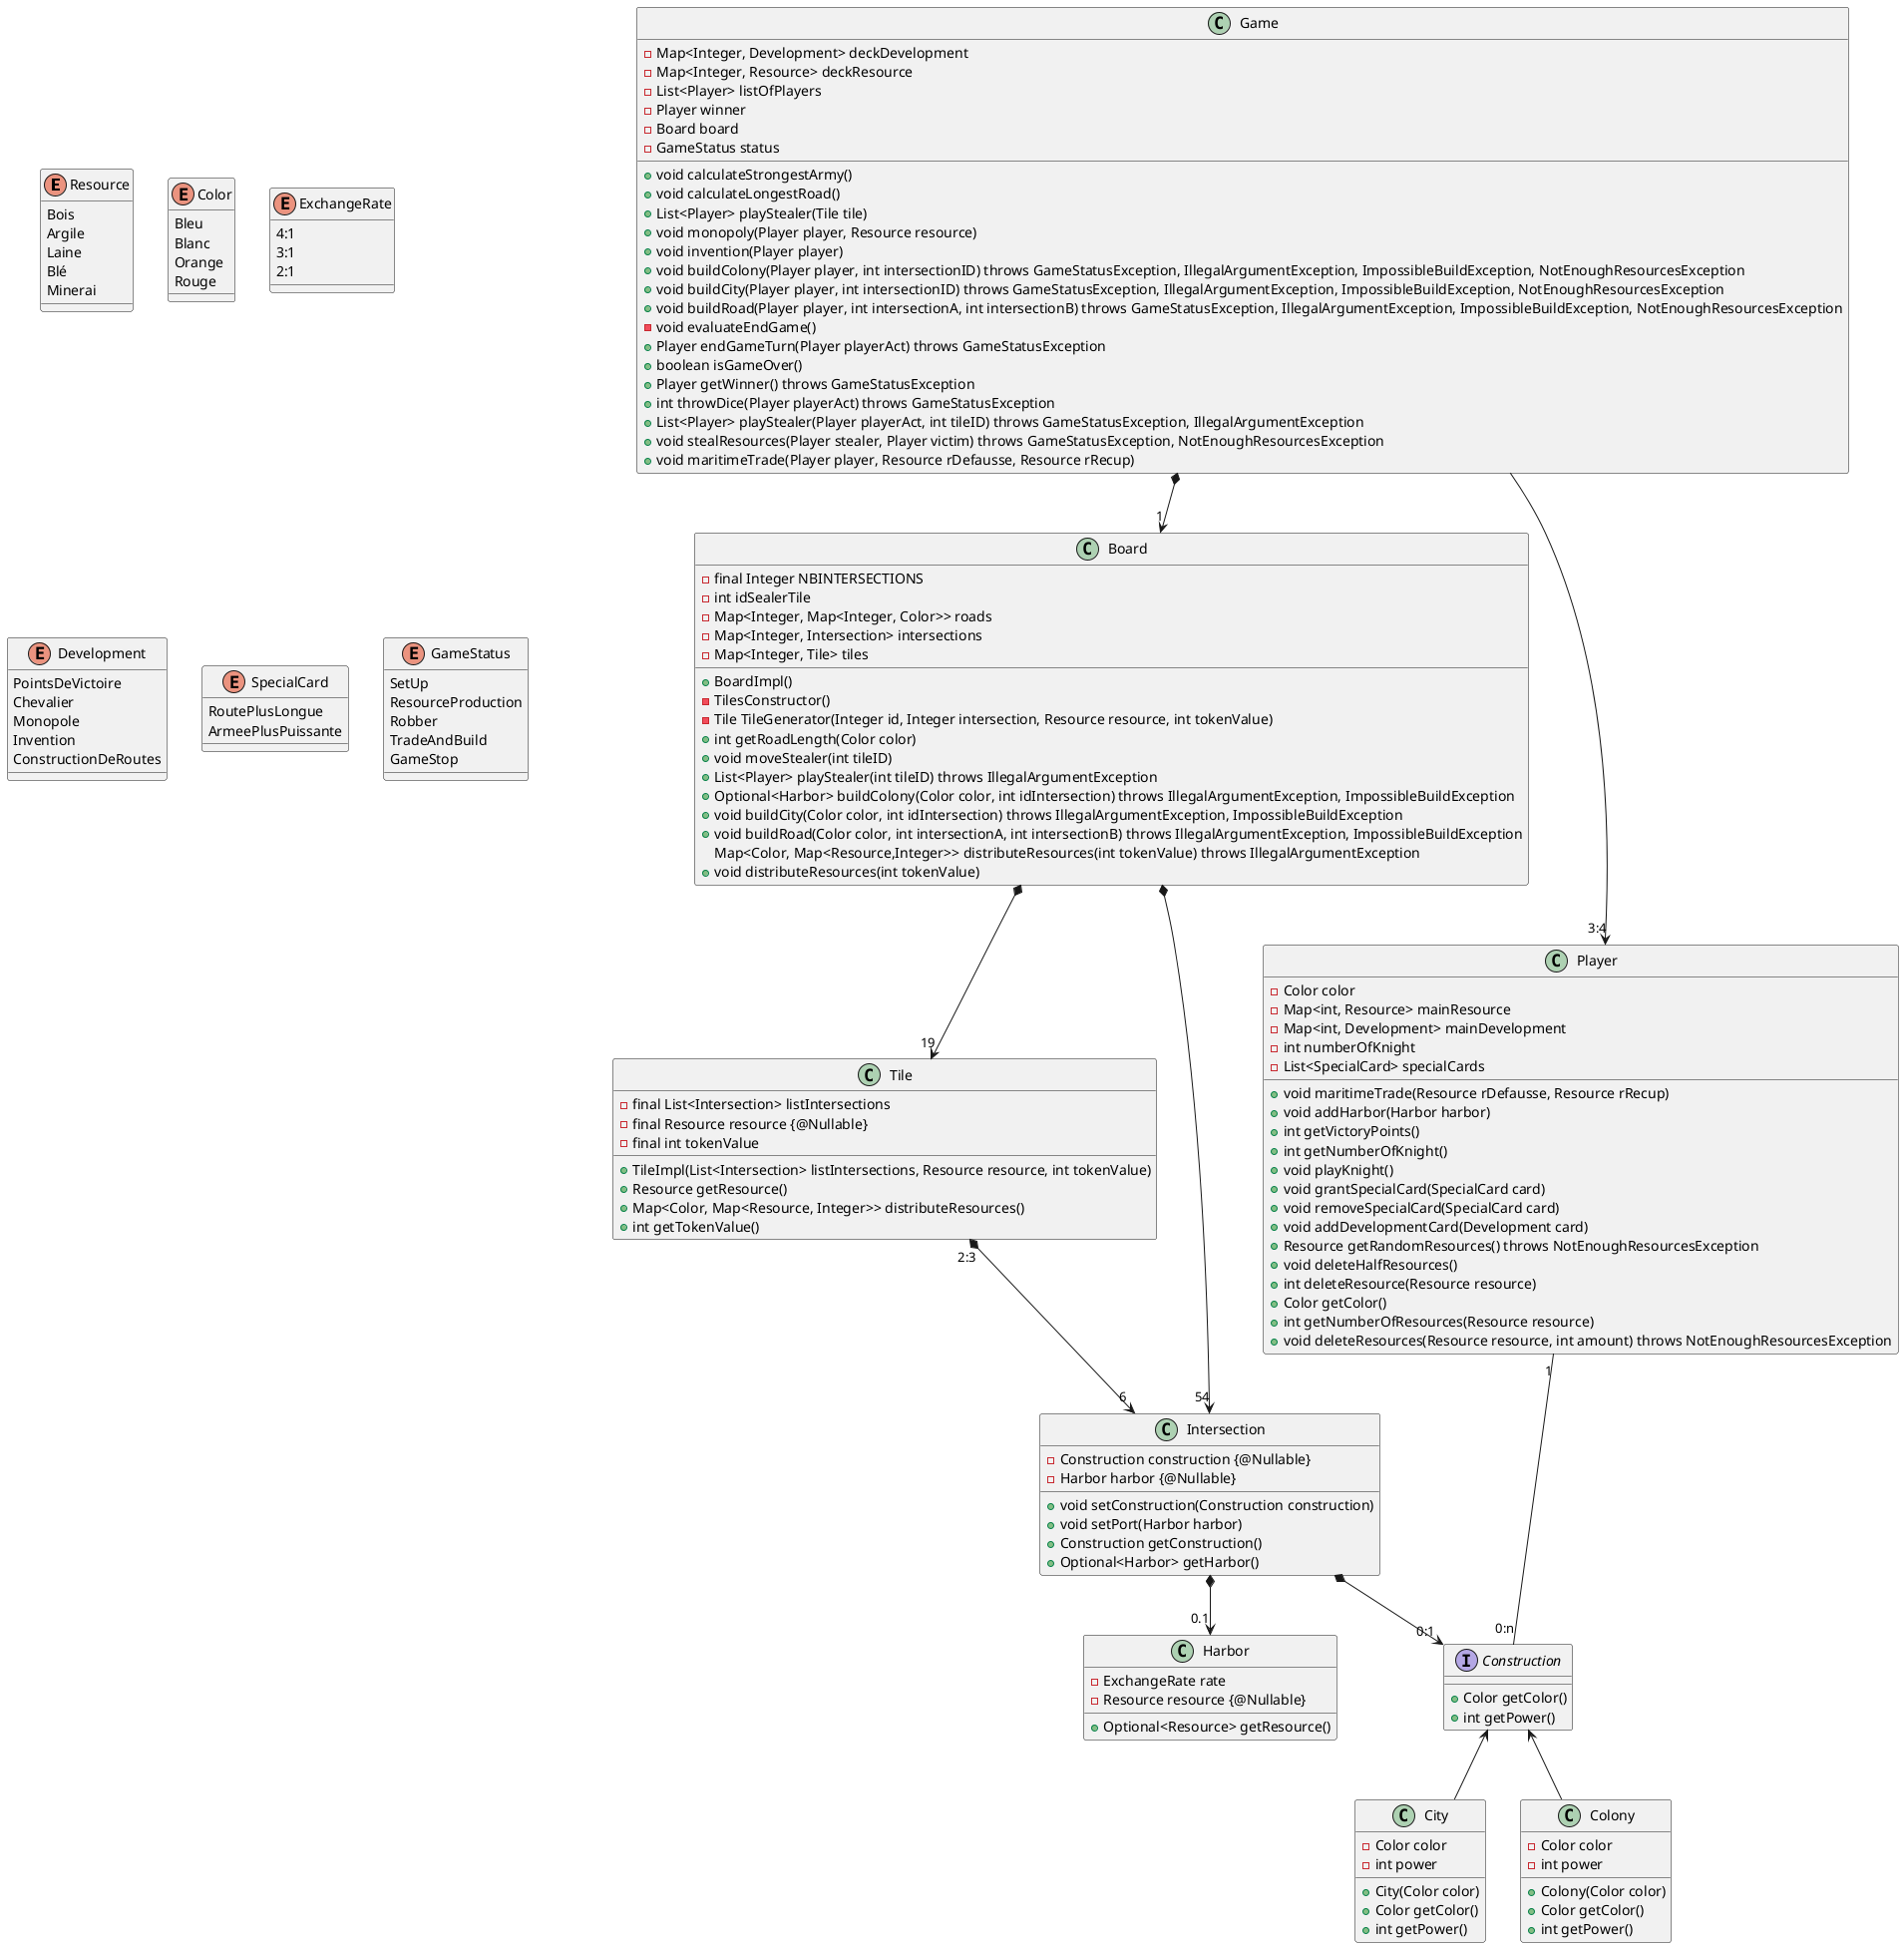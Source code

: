 @startuml

enum Resource {
    Bois
    Argile
    Laine
    Blé
    Minerai
}

enum Color {
    Bleu
    Blanc
    Orange
    Rouge
}

enum ExchangeRate {
    4:1
    3:1
    2:1
}

enum Development {
    PointsDeVictoire
    Chevalier
    Monopole
    Invention
    ConstructionDeRoutes
}

enum SpecialCard {
    RoutePlusLongue
    ArmeePlusPuissante
}

enum GameStatus {
    SetUp
    ResourceProduction
    Robber
    TradeAndBuild
    GameStop
}

class Game {
    - Map<Integer, Development> deckDevelopment
    - Map<Integer, Resource> deckResource
    - List<Player> listOfPlayers
    - Player winner
    - Board board
    - GameStatus status

    + void calculateStrongestArmy()
    + void calculateLongestRoad()
    + List<Player> playStealer(Tile tile)
    + void monopoly(Player player, Resource resource)
    + void invention(Player player)
    + void buildColony(Player player, int intersectionID) throws GameStatusException, IllegalArgumentException, ImpossibleBuildException, NotEnoughResourcesException
    + void buildCity(Player player, int intersectionID) throws GameStatusException, IllegalArgumentException, ImpossibleBuildException, NotEnoughResourcesException
    + void buildRoad(Player player, int intersectionA, int intersectionB) throws GameStatusException, IllegalArgumentException, ImpossibleBuildException, NotEnoughResourcesException
    - void evaluateEndGame()
    + Player endGameTurn(Player playerAct) throws GameStatusException
    + boolean isGameOver()
    + Player getWinner() throws GameStatusException
    + int throwDice(Player playerAct) throws GameStatusException
    + List<Player> playStealer(Player playerAct, int tileID) throws GameStatusException, IllegalArgumentException
    + void stealResources(Player stealer, Player victim) throws GameStatusException, NotEnoughResourcesException
    + void maritimeTrade(Player player, Resource rDefausse, Resource rRecup)
}

class Board {
    - final Integer NBINTERSECTIONS
    - int idSealerTile
    - Map<Integer, Map<Integer, Color>> roads
    - Map<Integer, Intersection> intersections
    - Map<Integer, Tile> tiles

    + BoardImpl()
    - TilesConstructor()
    - Tile TileGenerator(Integer id, Integer intersection, Resource resource, int tokenValue)
    + int getRoadLength(Color color)
    + void moveStealer(int tileID)
    + List<Player> playStealer(int tileID) throws IllegalArgumentException
    +Optional<Harbor> buildColony(Color color, int idIntersection) throws IllegalArgumentException, ImpossibleBuildException
    + void buildCity(Color color, int idIntersection) throws IllegalArgumentException, ImpossibleBuildException
    + void buildRoad(Color color, int intersectionA, int intersectionB) throws IllegalArgumentException, ImpossibleBuildException
    Map<Color, Map<Resource,Integer>> distributeResources(int tokenValue) throws IllegalArgumentException
    + void distributeResources(int tokenValue)
}

class Harbor{
    - ExchangeRate rate
    - Resource resource {@Nullable}

    + Optional<Resource> getResource()
}

class Tile{
    - final List<Intersection> listIntersections
    - final Resource resource {@Nullable}
    - final int tokenValue

    + TileImpl(List<Intersection> listIntersections, Resource resource, int tokenValue)
    + Resource getResource()
    + Map<Color, Map<Resource, Integer>> distributeResources()
    + int getTokenValue()
}

class Intersection{
    - Construction construction {@Nullable}
    - Harbor harbor {@Nullable}

    + void setConstruction(Construction construction)
    + void setPort(Harbor harbor)
    + Construction getConstruction()
    + Optional<Harbor> getHarbor()
}

class Player{
    - Color color
    - Map<int, Resource> mainResource
    - Map<int, Development> mainDevelopment
    - int numberOfKnight
    - List<SpecialCard> specialCards

    + void maritimeTrade(Resource rDefausse, Resource rRecup)
    + void addHarbor(Harbor harbor)
    + int getVictoryPoints()
    + int getNumberOfKnight()
    + void playKnight()
    + void grantSpecialCard(SpecialCard card)
    + void removeSpecialCard(SpecialCard card)
    + void addDevelopmentCard(Development card)
    + Resource getRandomResources() throws NotEnoughResourcesException
    + void deleteHalfResources()
    + int deleteResource(Resource resource)
    + Color getColor()
    + int getNumberOfResources(Resource resource)
    + void deleteResources(Resource resource, int amount) throws NotEnoughResourcesException
}

interface Construction {
    + Color getColor()
    + int getPower()
}

class City {
    - Color color
    - int power

    + City(Color color)
    + Color getColor()
    + int getPower()
}

class Colony {
    - Color color
    - int power

    + Colony(Color color)
    + Color getColor()
    + int getPower()
}



Construction <-d- City
Construction <-d- Colony


Game *--> "1" Board
Board *--> "19" Tile
Board *--> "54" Intersection

Tile "2:3" *-->"6" Intersection
Intersection *--> "0:1" Construction

Intersection *--> "0.1" Harbor

Game --> "3:4" Player
Player "1" -- "0:n" Construction

@enduml
